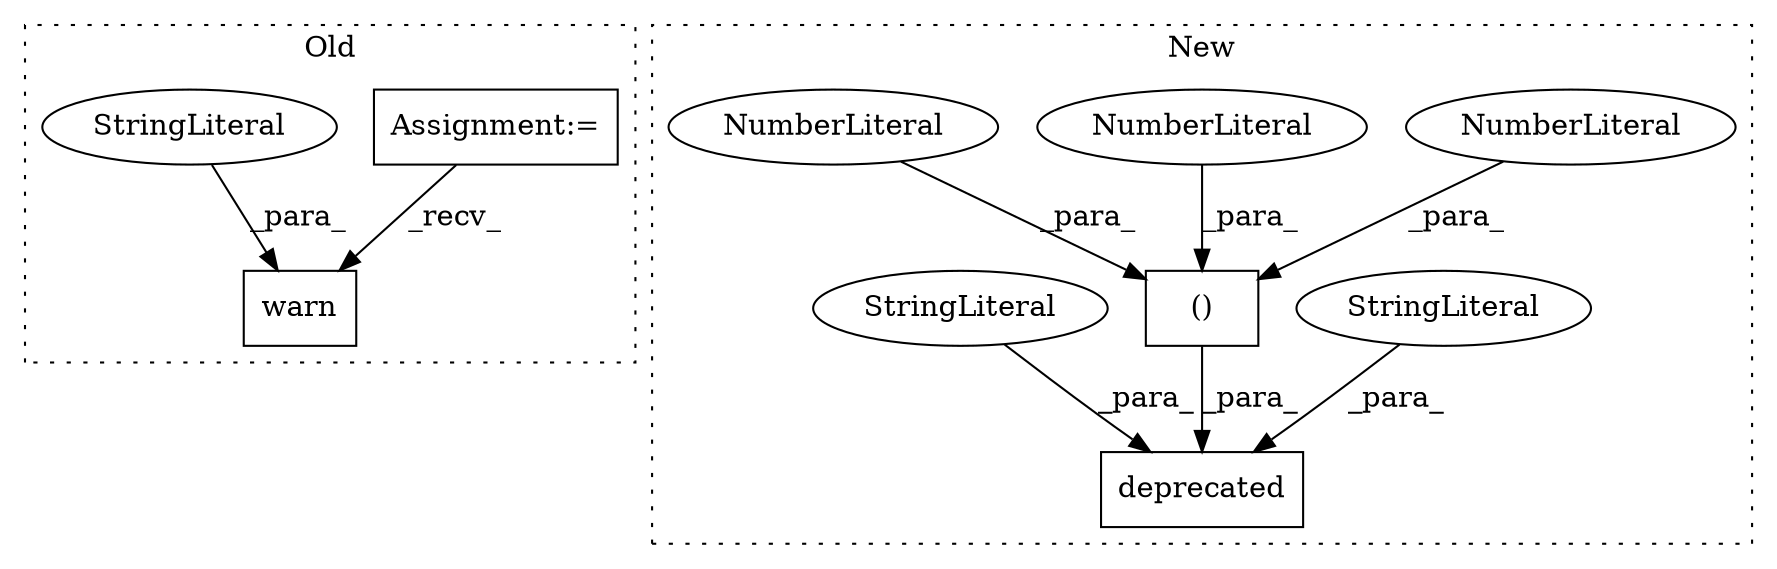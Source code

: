 digraph G {
subgraph cluster0 {
1 [label="warn" a="32" s="16380,16780" l="5,1" shape="box"];
3 [label="Assignment:=" a="7" s="16270" l="8" shape="box"];
10 [label="StringLiteral" a="45" s="16385" l="395" shape="ellipse"];
label = "Old";
style="dotted";
}
subgraph cluster1 {
2 [label="deprecated" a="32" s="16148,16541" l="16,1" shape="box"];
4 [label="StringLiteral" a="45" s="16196" l="17" shape="ellipse"];
5 [label="()" a="106" s="16164" l="30" shape="box"];
6 [label="NumberLiteral" a="34" s="16193" l="1" shape="ellipse"];
7 [label="NumberLiteral" a="34" s="16164" l="1" shape="ellipse"];
8 [label="NumberLiteral" a="34" s="16178" l="2" shape="ellipse"];
9 [label="StringLiteral" a="45" s="16214" l="18" shape="ellipse"];
label = "New";
style="dotted";
}
3 -> 1 [label="_recv_"];
4 -> 2 [label="_para_"];
5 -> 2 [label="_para_"];
6 -> 5 [label="_para_"];
7 -> 5 [label="_para_"];
8 -> 5 [label="_para_"];
9 -> 2 [label="_para_"];
10 -> 1 [label="_para_"];
}